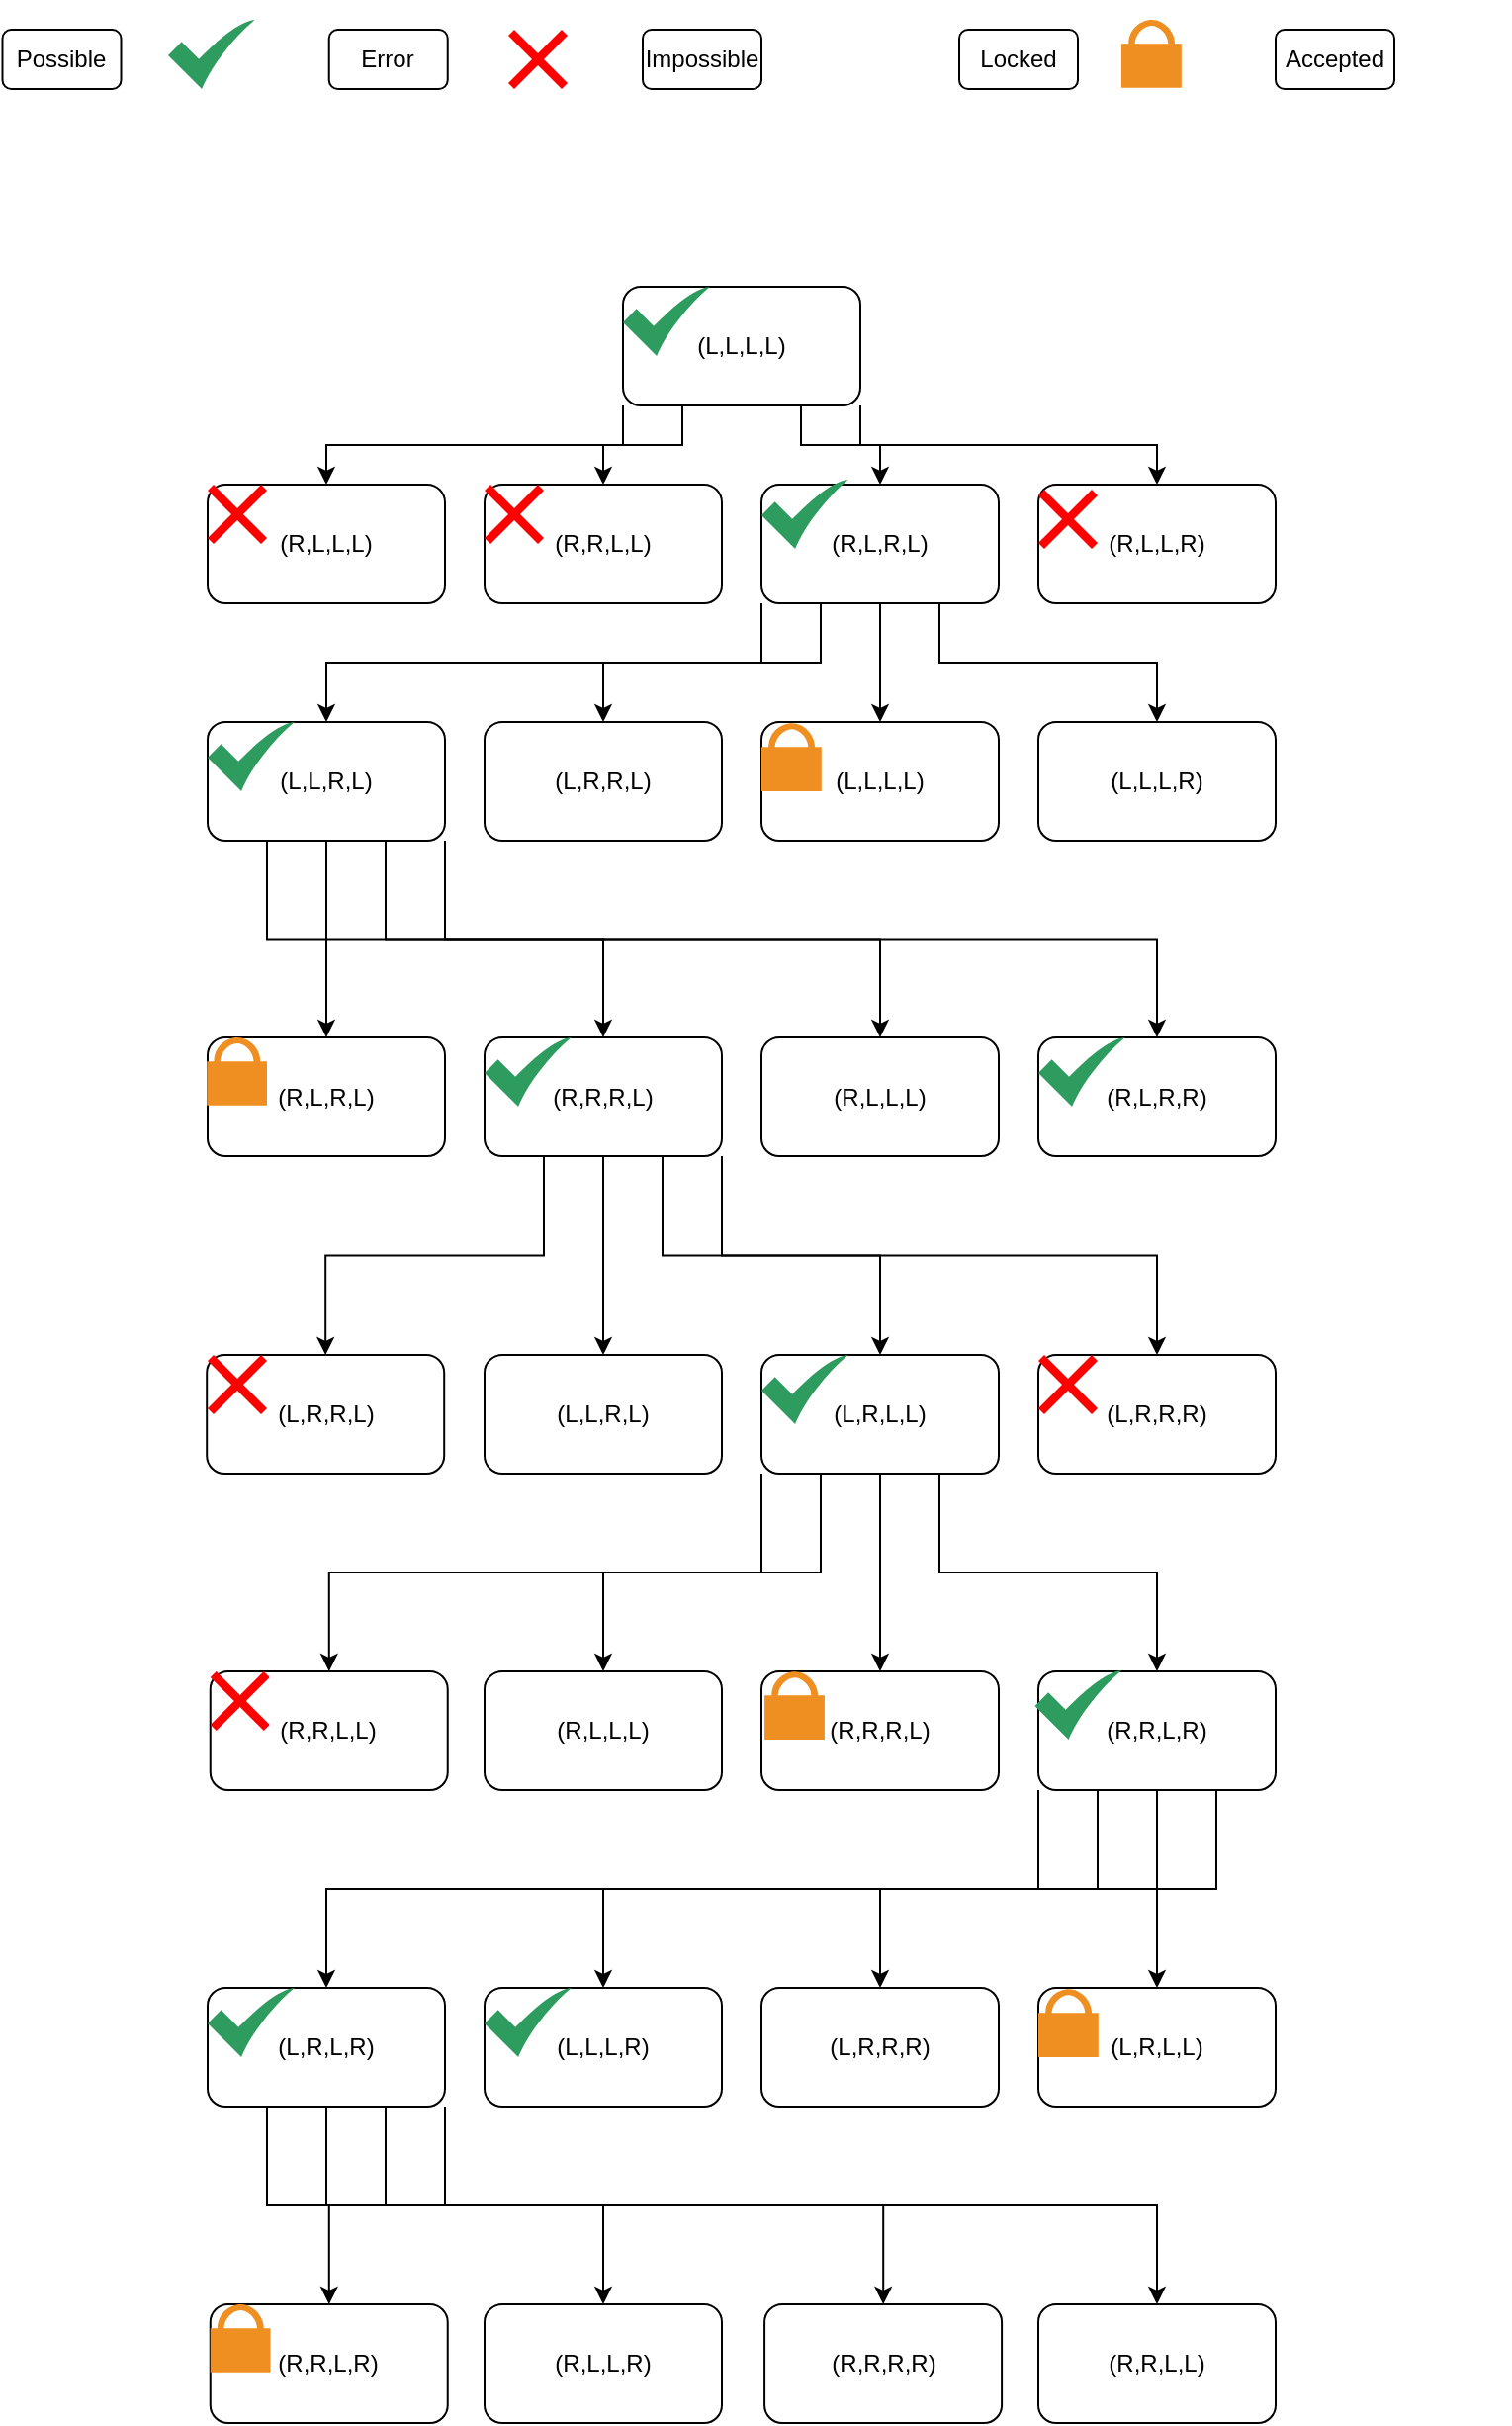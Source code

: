 <mxfile version="24.3.0" type="device">
  <diagram name="Página-1" id="BEwjVOOAurdtXQaFy5y6">
    <mxGraphModel dx="1050" dy="599" grid="1" gridSize="10" guides="1" tooltips="1" connect="1" arrows="1" fold="1" page="1" pageScale="1" pageWidth="1169" pageHeight="827" math="0" shadow="0">
      <root>
        <mxCell id="0" />
        <mxCell id="1" parent="0" />
        <mxCell id="p0pZ76zp0IbwQSi0LVvc-6" style="edgeStyle=orthogonalEdgeStyle;rounded=0;orthogonalLoop=1;jettySize=auto;html=1;exitX=0;exitY=1;exitDx=0;exitDy=0;entryX=0.5;entryY=0;entryDx=0;entryDy=0;" edge="1" parent="1" source="p0pZ76zp0IbwQSi0LVvc-1" target="p0pZ76zp0IbwQSi0LVvc-2">
          <mxGeometry relative="1" as="geometry" />
        </mxCell>
        <mxCell id="p0pZ76zp0IbwQSi0LVvc-7" style="edgeStyle=orthogonalEdgeStyle;rounded=0;orthogonalLoop=1;jettySize=auto;html=1;exitX=0.25;exitY=1;exitDx=0;exitDy=0;entryX=0.5;entryY=0;entryDx=0;entryDy=0;" edge="1" parent="1" source="p0pZ76zp0IbwQSi0LVvc-1" target="p0pZ76zp0IbwQSi0LVvc-3">
          <mxGeometry relative="1" as="geometry" />
        </mxCell>
        <mxCell id="p0pZ76zp0IbwQSi0LVvc-8" style="edgeStyle=orthogonalEdgeStyle;rounded=0;orthogonalLoop=1;jettySize=auto;html=1;exitX=0.75;exitY=1;exitDx=0;exitDy=0;entryX=0.5;entryY=0;entryDx=0;entryDy=0;" edge="1" parent="1" source="p0pZ76zp0IbwQSi0LVvc-1" target="p0pZ76zp0IbwQSi0LVvc-4">
          <mxGeometry relative="1" as="geometry" />
        </mxCell>
        <mxCell id="p0pZ76zp0IbwQSi0LVvc-9" style="edgeStyle=orthogonalEdgeStyle;rounded=0;orthogonalLoop=1;jettySize=auto;html=1;exitX=1;exitY=1;exitDx=0;exitDy=0;" edge="1" parent="1" source="p0pZ76zp0IbwQSi0LVvc-1" target="p0pZ76zp0IbwQSi0LVvc-5">
          <mxGeometry relative="1" as="geometry" />
        </mxCell>
        <mxCell id="p0pZ76zp0IbwQSi0LVvc-1" value="(L,L,L,L)" style="rounded=1;whiteSpace=wrap;html=1;" vertex="1" parent="1">
          <mxGeometry x="350" y="260" width="120" height="60" as="geometry" />
        </mxCell>
        <mxCell id="p0pZ76zp0IbwQSi0LVvc-2" value="(R,L,L,L)" style="rounded=1;whiteSpace=wrap;html=1;" vertex="1" parent="1">
          <mxGeometry x="140" y="360" width="120" height="60" as="geometry" />
        </mxCell>
        <mxCell id="p0pZ76zp0IbwQSi0LVvc-3" value="(R,R,L,L)" style="rounded=1;whiteSpace=wrap;html=1;" vertex="1" parent="1">
          <mxGeometry x="280" y="360" width="120" height="60" as="geometry" />
        </mxCell>
        <mxCell id="p0pZ76zp0IbwQSi0LVvc-28" style="edgeStyle=orthogonalEdgeStyle;rounded=0;orthogonalLoop=1;jettySize=auto;html=1;exitX=0;exitY=1;exitDx=0;exitDy=0;" edge="1" parent="1" source="p0pZ76zp0IbwQSi0LVvc-4" target="p0pZ76zp0IbwQSi0LVvc-17">
          <mxGeometry relative="1" as="geometry" />
        </mxCell>
        <mxCell id="p0pZ76zp0IbwQSi0LVvc-29" style="edgeStyle=orthogonalEdgeStyle;rounded=0;orthogonalLoop=1;jettySize=auto;html=1;exitX=0.5;exitY=1;exitDx=0;exitDy=0;" edge="1" parent="1" source="p0pZ76zp0IbwQSi0LVvc-4" target="p0pZ76zp0IbwQSi0LVvc-19">
          <mxGeometry relative="1" as="geometry" />
        </mxCell>
        <mxCell id="p0pZ76zp0IbwQSi0LVvc-30" style="edgeStyle=orthogonalEdgeStyle;rounded=0;orthogonalLoop=1;jettySize=auto;html=1;exitX=0.25;exitY=1;exitDx=0;exitDy=0;" edge="1" parent="1" source="p0pZ76zp0IbwQSi0LVvc-4" target="p0pZ76zp0IbwQSi0LVvc-18">
          <mxGeometry relative="1" as="geometry" />
        </mxCell>
        <mxCell id="p0pZ76zp0IbwQSi0LVvc-31" style="edgeStyle=orthogonalEdgeStyle;rounded=0;orthogonalLoop=1;jettySize=auto;html=1;exitX=0.75;exitY=1;exitDx=0;exitDy=0;" edge="1" parent="1" source="p0pZ76zp0IbwQSi0LVvc-4" target="p0pZ76zp0IbwQSi0LVvc-20">
          <mxGeometry relative="1" as="geometry" />
        </mxCell>
        <mxCell id="p0pZ76zp0IbwQSi0LVvc-4" value="(R,L,R,L)" style="rounded=1;whiteSpace=wrap;html=1;" vertex="1" parent="1">
          <mxGeometry x="420" y="360" width="120" height="60" as="geometry" />
        </mxCell>
        <mxCell id="p0pZ76zp0IbwQSi0LVvc-5" value="(R,L,L,R)" style="rounded=1;whiteSpace=wrap;html=1;" vertex="1" parent="1">
          <mxGeometry x="560" y="360" width="120" height="60" as="geometry" />
        </mxCell>
        <mxCell id="p0pZ76zp0IbwQSi0LVvc-11" value="" style="sketch=0;html=1;aspect=fixed;strokeColor=none;shadow=0;align=center;fillColor=#2D9C5E;verticalAlign=top;labelPosition=center;verticalLabelPosition=bottom;shape=mxgraph.gcp2.check" vertex="1" parent="1">
          <mxGeometry x="420" y="357.5" width="43.75" height="35" as="geometry" />
        </mxCell>
        <mxCell id="p0pZ76zp0IbwQSi0LVvc-13" value="" style="shape=mxgraph.mockup.markup.redX;fillColor=#ff0000;html=1;shadow=0;whiteSpace=wrap;strokeColor=none;" vertex="1" parent="1">
          <mxGeometry x="140" y="360" width="30" height="30" as="geometry" />
        </mxCell>
        <mxCell id="p0pZ76zp0IbwQSi0LVvc-14" value="" style="shape=mxgraph.mockup.markup.redX;fillColor=#ff0000;html=1;shadow=0;whiteSpace=wrap;strokeColor=none;" vertex="1" parent="1">
          <mxGeometry x="280" y="360" width="30" height="30" as="geometry" />
        </mxCell>
        <mxCell id="p0pZ76zp0IbwQSi0LVvc-15" value="" style="shape=mxgraph.mockup.markup.redX;fillColor=#ff0000;html=1;shadow=0;whiteSpace=wrap;strokeColor=none;" vertex="1" parent="1">
          <mxGeometry x="560" y="362.5" width="30" height="30" as="geometry" />
        </mxCell>
        <mxCell id="p0pZ76zp0IbwQSi0LVvc-16" value="" style="sketch=0;html=1;aspect=fixed;strokeColor=none;shadow=0;align=center;fillColor=#2D9C5E;verticalAlign=top;labelPosition=center;verticalLabelPosition=bottom;shape=mxgraph.gcp2.check" vertex="1" parent="1">
          <mxGeometry x="350" y="260" width="43.75" height="35" as="geometry" />
        </mxCell>
        <mxCell id="p0pZ76zp0IbwQSi0LVvc-43" style="edgeStyle=orthogonalEdgeStyle;rounded=0;orthogonalLoop=1;jettySize=auto;html=1;exitX=1;exitY=1;exitDx=0;exitDy=0;" edge="1" parent="1" source="p0pZ76zp0IbwQSi0LVvc-17" target="p0pZ76zp0IbwQSi0LVvc-41">
          <mxGeometry relative="1" as="geometry" />
        </mxCell>
        <mxCell id="p0pZ76zp0IbwQSi0LVvc-44" style="edgeStyle=orthogonalEdgeStyle;rounded=0;orthogonalLoop=1;jettySize=auto;html=1;exitX=0.75;exitY=1;exitDx=0;exitDy=0;" edge="1" parent="1" source="p0pZ76zp0IbwQSi0LVvc-17" target="p0pZ76zp0IbwQSi0LVvc-40">
          <mxGeometry relative="1" as="geometry" />
        </mxCell>
        <mxCell id="p0pZ76zp0IbwQSi0LVvc-45" style="edgeStyle=orthogonalEdgeStyle;rounded=0;orthogonalLoop=1;jettySize=auto;html=1;exitX=0.5;exitY=1;exitDx=0;exitDy=0;" edge="1" parent="1" source="p0pZ76zp0IbwQSi0LVvc-17" target="p0pZ76zp0IbwQSi0LVvc-39">
          <mxGeometry relative="1" as="geometry" />
        </mxCell>
        <mxCell id="p0pZ76zp0IbwQSi0LVvc-46" style="edgeStyle=orthogonalEdgeStyle;rounded=0;orthogonalLoop=1;jettySize=auto;html=1;exitX=0.25;exitY=1;exitDx=0;exitDy=0;" edge="1" parent="1" source="p0pZ76zp0IbwQSi0LVvc-17" target="p0pZ76zp0IbwQSi0LVvc-38">
          <mxGeometry relative="1" as="geometry" />
        </mxCell>
        <mxCell id="p0pZ76zp0IbwQSi0LVvc-17" value="(L,L,R,L)" style="rounded=1;whiteSpace=wrap;html=1;" vertex="1" parent="1">
          <mxGeometry x="140" y="480" width="120" height="60" as="geometry" />
        </mxCell>
        <mxCell id="p0pZ76zp0IbwQSi0LVvc-18" value="(L,R,R,L)" style="rounded=1;whiteSpace=wrap;html=1;" vertex="1" parent="1">
          <mxGeometry x="280" y="480" width="120" height="60" as="geometry" />
        </mxCell>
        <mxCell id="p0pZ76zp0IbwQSi0LVvc-19" value="(L,L,L,L)" style="rounded=1;whiteSpace=wrap;html=1;" vertex="1" parent="1">
          <mxGeometry x="420" y="480" width="120" height="60" as="geometry" />
        </mxCell>
        <mxCell id="p0pZ76zp0IbwQSi0LVvc-20" value="(L,L,L,R)" style="rounded=1;whiteSpace=wrap;html=1;" vertex="1" parent="1">
          <mxGeometry x="560" y="480" width="120" height="60" as="geometry" />
        </mxCell>
        <mxCell id="p0pZ76zp0IbwQSi0LVvc-21" value="" style="sketch=0;html=1;aspect=fixed;strokeColor=none;shadow=0;align=center;fillColor=#2D9C5E;verticalAlign=top;labelPosition=center;verticalLabelPosition=bottom;shape=mxgraph.gcp2.check" vertex="1" parent="1">
          <mxGeometry x="120" y="125" width="43.75" height="35" as="geometry" />
        </mxCell>
        <mxCell id="p0pZ76zp0IbwQSi0LVvc-23" value="Possible" style="rounded=1;whiteSpace=wrap;html=1;" vertex="1" parent="1">
          <mxGeometry x="36.25" y="130" width="60" height="30" as="geometry" />
        </mxCell>
        <mxCell id="p0pZ76zp0IbwQSi0LVvc-24" value="Impossible" style="rounded=1;whiteSpace=wrap;html=1;" vertex="1" parent="1">
          <mxGeometry x="360" y="130" width="60" height="30" as="geometry" />
        </mxCell>
        <mxCell id="p0pZ76zp0IbwQSi0LVvc-25" value="Error" style="rounded=1;whiteSpace=wrap;html=1;" vertex="1" parent="1">
          <mxGeometry x="201.37" y="130" width="60" height="30" as="geometry" />
        </mxCell>
        <mxCell id="p0pZ76zp0IbwQSi0LVvc-26" value="" style="shape=mxgraph.mockup.markup.redX;fillColor=#ff0000;html=1;shadow=0;whiteSpace=wrap;strokeColor=none;" vertex="1" parent="1">
          <mxGeometry x="292" y="130" width="30" height="30" as="geometry" />
        </mxCell>
        <mxCell id="p0pZ76zp0IbwQSi0LVvc-27" value="" style="shape=image;html=1;verticalAlign=top;verticalLabelPosition=bottom;labelBackgroundColor=#ffffff;imageAspect=0;aspect=fixed;image=https://cdn1.iconfinder.com/data/icons/unicons-line-vol-3/24/exclamation-128.png" vertex="1" parent="1">
          <mxGeometry x="420" y="115.5" width="54" height="54" as="geometry" />
        </mxCell>
        <mxCell id="p0pZ76zp0IbwQSi0LVvc-32" value="" style="sketch=0;html=1;aspect=fixed;strokeColor=none;shadow=0;align=center;fillColor=#2D9C5E;verticalAlign=top;labelPosition=center;verticalLabelPosition=bottom;shape=mxgraph.gcp2.check" vertex="1" parent="1">
          <mxGeometry x="140" y="480" width="43.75" height="35" as="geometry" />
        </mxCell>
        <mxCell id="p0pZ76zp0IbwQSi0LVvc-33" value="" style="shape=image;html=1;verticalAlign=top;verticalLabelPosition=bottom;labelBackgroundColor=#ffffff;imageAspect=0;aspect=fixed;image=https://cdn1.iconfinder.com/data/icons/unicons-line-vol-3/24/exclamation-128.png" vertex="1" parent="1">
          <mxGeometry x="268" y="470.5" width="54" height="54" as="geometry" />
        </mxCell>
        <mxCell id="p0pZ76zp0IbwQSi0LVvc-34" value="" style="shape=image;html=1;verticalAlign=top;verticalLabelPosition=bottom;labelBackgroundColor=#ffffff;imageAspect=0;aspect=fixed;image=https://cdn1.iconfinder.com/data/icons/unicons-line-vol-3/24/exclamation-128.png" vertex="1" parent="1">
          <mxGeometry x="548" y="470.5" width="54" height="54" as="geometry" />
        </mxCell>
        <mxCell id="p0pZ76zp0IbwQSi0LVvc-35" value="" style="shadow=0;dashed=0;html=1;strokeColor=none;fillColor=#EF8F21;labelPosition=center;verticalLabelPosition=bottom;verticalAlign=top;align=center;outlineConnect=0;shape=mxgraph.veeam.locked;" vertex="1" parent="1">
          <mxGeometry x="602" y="125" width="30.4" height="34.4" as="geometry" />
        </mxCell>
        <mxCell id="p0pZ76zp0IbwQSi0LVvc-36" value="Locked" style="rounded=1;whiteSpace=wrap;html=1;" vertex="1" parent="1">
          <mxGeometry x="520" y="130" width="60" height="30" as="geometry" />
        </mxCell>
        <mxCell id="p0pZ76zp0IbwQSi0LVvc-37" value="" style="shadow=0;dashed=0;html=1;strokeColor=none;fillColor=#EF8F21;labelPosition=center;verticalLabelPosition=bottom;verticalAlign=top;align=center;outlineConnect=0;shape=mxgraph.veeam.locked;" vertex="1" parent="1">
          <mxGeometry x="420" y="480.6" width="30.4" height="34.4" as="geometry" />
        </mxCell>
        <mxCell id="p0pZ76zp0IbwQSi0LVvc-38" value="(R,L,R,L)" style="rounded=1;whiteSpace=wrap;html=1;" vertex="1" parent="1">
          <mxGeometry x="140" y="639.5" width="120" height="60" as="geometry" />
        </mxCell>
        <mxCell id="p0pZ76zp0IbwQSi0LVvc-54" style="edgeStyle=orthogonalEdgeStyle;rounded=0;orthogonalLoop=1;jettySize=auto;html=1;exitX=0.5;exitY=1;exitDx=0;exitDy=0;" edge="1" parent="1" source="p0pZ76zp0IbwQSi0LVvc-39" target="p0pZ76zp0IbwQSi0LVvc-50">
          <mxGeometry relative="1" as="geometry" />
        </mxCell>
        <mxCell id="p0pZ76zp0IbwQSi0LVvc-55" style="edgeStyle=orthogonalEdgeStyle;rounded=0;orthogonalLoop=1;jettySize=auto;html=1;exitX=0.25;exitY=1;exitDx=0;exitDy=0;" edge="1" parent="1" source="p0pZ76zp0IbwQSi0LVvc-39" target="p0pZ76zp0IbwQSi0LVvc-51">
          <mxGeometry relative="1" as="geometry" />
        </mxCell>
        <mxCell id="p0pZ76zp0IbwQSi0LVvc-56" style="edgeStyle=orthogonalEdgeStyle;rounded=0;orthogonalLoop=1;jettySize=auto;html=1;exitX=0.75;exitY=1;exitDx=0;exitDy=0;" edge="1" parent="1" source="p0pZ76zp0IbwQSi0LVvc-39" target="p0pZ76zp0IbwQSi0LVvc-52">
          <mxGeometry relative="1" as="geometry" />
        </mxCell>
        <mxCell id="p0pZ76zp0IbwQSi0LVvc-57" style="edgeStyle=orthogonalEdgeStyle;rounded=0;orthogonalLoop=1;jettySize=auto;html=1;exitX=1;exitY=1;exitDx=0;exitDy=0;" edge="1" parent="1" source="p0pZ76zp0IbwQSi0LVvc-39" target="p0pZ76zp0IbwQSi0LVvc-53">
          <mxGeometry relative="1" as="geometry" />
        </mxCell>
        <mxCell id="p0pZ76zp0IbwQSi0LVvc-39" value="(R,R,R,L)" style="rounded=1;whiteSpace=wrap;html=1;" vertex="1" parent="1">
          <mxGeometry x="280" y="639.5" width="120" height="60" as="geometry" />
        </mxCell>
        <mxCell id="p0pZ76zp0IbwQSi0LVvc-40" value="(R,L,L,L)" style="rounded=1;whiteSpace=wrap;html=1;" vertex="1" parent="1">
          <mxGeometry x="420" y="639.5" width="120" height="60" as="geometry" />
        </mxCell>
        <mxCell id="p0pZ76zp0IbwQSi0LVvc-41" value="(R,L,R,R)" style="rounded=1;whiteSpace=wrap;html=1;" vertex="1" parent="1">
          <mxGeometry x="560" y="639.5" width="120" height="60" as="geometry" />
        </mxCell>
        <mxCell id="p0pZ76zp0IbwQSi0LVvc-42" value="" style="shadow=0;dashed=0;html=1;strokeColor=none;fillColor=#EF8F21;labelPosition=center;verticalLabelPosition=bottom;verticalAlign=top;align=center;outlineConnect=0;shape=mxgraph.veeam.locked;" vertex="1" parent="1">
          <mxGeometry x="139.6" y="639.5" width="30.4" height="34.4" as="geometry" />
        </mxCell>
        <mxCell id="p0pZ76zp0IbwQSi0LVvc-47" value="" style="sketch=0;html=1;aspect=fixed;strokeColor=none;shadow=0;align=center;fillColor=#2D9C5E;verticalAlign=top;labelPosition=center;verticalLabelPosition=bottom;shape=mxgraph.gcp2.check" vertex="1" parent="1">
          <mxGeometry x="280" y="639.5" width="43.75" height="35" as="geometry" />
        </mxCell>
        <mxCell id="p0pZ76zp0IbwQSi0LVvc-48" value="" style="shape=image;html=1;verticalAlign=top;verticalLabelPosition=bottom;labelBackgroundColor=#ffffff;imageAspect=0;aspect=fixed;image=https://cdn1.iconfinder.com/data/icons/unicons-line-vol-3/24/exclamation-128.png" vertex="1" parent="1">
          <mxGeometry x="409.75" y="630" width="54" height="54" as="geometry" />
        </mxCell>
        <mxCell id="p0pZ76zp0IbwQSi0LVvc-49" value="" style="sketch=0;html=1;aspect=fixed;strokeColor=none;shadow=0;align=center;fillColor=#2D9C5E;verticalAlign=top;labelPosition=center;verticalLabelPosition=bottom;shape=mxgraph.gcp2.check" vertex="1" parent="1">
          <mxGeometry x="560" y="639.5" width="43.75" height="35" as="geometry" />
        </mxCell>
        <mxCell id="p0pZ76zp0IbwQSi0LVvc-50" value="(L,L,R,L)" style="rounded=1;whiteSpace=wrap;html=1;" vertex="1" parent="1">
          <mxGeometry x="280" y="800" width="120" height="60" as="geometry" />
        </mxCell>
        <mxCell id="p0pZ76zp0IbwQSi0LVvc-51" value="(L,R,R,L)" style="rounded=1;whiteSpace=wrap;html=1;" vertex="1" parent="1">
          <mxGeometry x="139.6" y="800" width="120" height="60" as="geometry" />
        </mxCell>
        <mxCell id="p0pZ76zp0IbwQSi0LVvc-69" style="edgeStyle=orthogonalEdgeStyle;rounded=0;orthogonalLoop=1;jettySize=auto;html=1;exitX=0.5;exitY=1;exitDx=0;exitDy=0;entryX=0.5;entryY=0;entryDx=0;entryDy=0;" edge="1" parent="1" source="p0pZ76zp0IbwQSi0LVvc-52" target="p0pZ76zp0IbwQSi0LVvc-64">
          <mxGeometry relative="1" as="geometry" />
        </mxCell>
        <mxCell id="p0pZ76zp0IbwQSi0LVvc-70" style="edgeStyle=orthogonalEdgeStyle;rounded=0;orthogonalLoop=1;jettySize=auto;html=1;exitX=0.75;exitY=1;exitDx=0;exitDy=0;" edge="1" parent="1" source="p0pZ76zp0IbwQSi0LVvc-52" target="p0pZ76zp0IbwQSi0LVvc-68">
          <mxGeometry relative="1" as="geometry" />
        </mxCell>
        <mxCell id="p0pZ76zp0IbwQSi0LVvc-71" style="edgeStyle=orthogonalEdgeStyle;rounded=0;orthogonalLoop=1;jettySize=auto;html=1;exitX=0.25;exitY=1;exitDx=0;exitDy=0;" edge="1" parent="1" source="p0pZ76zp0IbwQSi0LVvc-52" target="p0pZ76zp0IbwQSi0LVvc-65">
          <mxGeometry relative="1" as="geometry" />
        </mxCell>
        <mxCell id="p0pZ76zp0IbwQSi0LVvc-72" style="edgeStyle=orthogonalEdgeStyle;rounded=0;orthogonalLoop=1;jettySize=auto;html=1;exitX=0;exitY=1;exitDx=0;exitDy=0;" edge="1" parent="1" source="p0pZ76zp0IbwQSi0LVvc-52" target="p0pZ76zp0IbwQSi0LVvc-66">
          <mxGeometry relative="1" as="geometry" />
        </mxCell>
        <mxCell id="p0pZ76zp0IbwQSi0LVvc-52" value="(L,R,L,L)" style="rounded=1;whiteSpace=wrap;html=1;" vertex="1" parent="1">
          <mxGeometry x="420" y="800" width="120" height="60" as="geometry" />
        </mxCell>
        <mxCell id="p0pZ76zp0IbwQSi0LVvc-53" value="(L,R,R,R)" style="rounded=1;whiteSpace=wrap;html=1;" vertex="1" parent="1">
          <mxGeometry x="560" y="800" width="120" height="60" as="geometry" />
        </mxCell>
        <mxCell id="p0pZ76zp0IbwQSi0LVvc-58" value="" style="shape=mxgraph.mockup.markup.redX;fillColor=#ff0000;html=1;shadow=0;whiteSpace=wrap;strokeColor=none;" vertex="1" parent="1">
          <mxGeometry x="140" y="800" width="30" height="30" as="geometry" />
        </mxCell>
        <mxCell id="p0pZ76zp0IbwQSi0LVvc-60" value="" style="shape=image;html=1;verticalAlign=top;verticalLabelPosition=bottom;labelBackgroundColor=#ffffff;imageAspect=0;aspect=fixed;image=https://cdn1.iconfinder.com/data/icons/unicons-line-vol-3/24/exclamation-128.png" vertex="1" parent="1">
          <mxGeometry x="274.88" y="790" width="54" height="54" as="geometry" />
        </mxCell>
        <mxCell id="p0pZ76zp0IbwQSi0LVvc-61" value="" style="sketch=0;html=1;aspect=fixed;strokeColor=none;shadow=0;align=center;fillColor=#2D9C5E;verticalAlign=top;labelPosition=center;verticalLabelPosition=bottom;shape=mxgraph.gcp2.check" vertex="1" parent="1">
          <mxGeometry x="420" y="800" width="43.75" height="35" as="geometry" />
        </mxCell>
        <mxCell id="p0pZ76zp0IbwQSi0LVvc-63" value="" style="shape=mxgraph.mockup.markup.redX;fillColor=#ff0000;html=1;shadow=0;whiteSpace=wrap;strokeColor=none;" vertex="1" parent="1">
          <mxGeometry x="560" y="800" width="30" height="30" as="geometry" />
        </mxCell>
        <mxCell id="p0pZ76zp0IbwQSi0LVvc-64" value="(R,R,R,L)" style="rounded=1;whiteSpace=wrap;html=1;" vertex="1" parent="1">
          <mxGeometry x="420" y="960" width="120" height="60" as="geometry" />
        </mxCell>
        <mxCell id="p0pZ76zp0IbwQSi0LVvc-65" value="(R,L,L,L)" style="rounded=1;whiteSpace=wrap;html=1;" vertex="1" parent="1">
          <mxGeometry x="280" y="960" width="120" height="60" as="geometry" />
        </mxCell>
        <mxCell id="p0pZ76zp0IbwQSi0LVvc-66" value="(R,R,L,L)" style="rounded=1;whiteSpace=wrap;html=1;" vertex="1" parent="1">
          <mxGeometry x="141.37" y="960" width="120" height="60" as="geometry" />
        </mxCell>
        <mxCell id="p0pZ76zp0IbwQSi0LVvc-82" style="edgeStyle=orthogonalEdgeStyle;rounded=0;orthogonalLoop=1;jettySize=auto;html=1;exitX=0;exitY=1;exitDx=0;exitDy=0;" edge="1" parent="1" source="p0pZ76zp0IbwQSi0LVvc-68" target="p0pZ76zp0IbwQSi0LVvc-81">
          <mxGeometry relative="1" as="geometry" />
        </mxCell>
        <mxCell id="p0pZ76zp0IbwQSi0LVvc-83" style="edgeStyle=orthogonalEdgeStyle;rounded=0;orthogonalLoop=1;jettySize=auto;html=1;exitX=0.25;exitY=1;exitDx=0;exitDy=0;" edge="1" parent="1" source="p0pZ76zp0IbwQSi0LVvc-68" target="p0pZ76zp0IbwQSi0LVvc-80">
          <mxGeometry relative="1" as="geometry" />
        </mxCell>
        <mxCell id="p0pZ76zp0IbwQSi0LVvc-84" style="edgeStyle=orthogonalEdgeStyle;rounded=0;orthogonalLoop=1;jettySize=auto;html=1;exitX=0.5;exitY=1;exitDx=0;exitDy=0;" edge="1" parent="1" source="p0pZ76zp0IbwQSi0LVvc-68" target="p0pZ76zp0IbwQSi0LVvc-79">
          <mxGeometry relative="1" as="geometry" />
        </mxCell>
        <mxCell id="p0pZ76zp0IbwQSi0LVvc-85" style="edgeStyle=orthogonalEdgeStyle;rounded=0;orthogonalLoop=1;jettySize=auto;html=1;exitX=0.75;exitY=1;exitDx=0;exitDy=0;entryX=0.5;entryY=0;entryDx=0;entryDy=0;" edge="1" parent="1" source="p0pZ76zp0IbwQSi0LVvc-68" target="p0pZ76zp0IbwQSi0LVvc-78">
          <mxGeometry relative="1" as="geometry" />
        </mxCell>
        <mxCell id="p0pZ76zp0IbwQSi0LVvc-68" value="(R,R,L,R)" style="rounded=1;whiteSpace=wrap;html=1;" vertex="1" parent="1">
          <mxGeometry x="560" y="960" width="120" height="60" as="geometry" />
        </mxCell>
        <mxCell id="p0pZ76zp0IbwQSi0LVvc-73" value="" style="shape=mxgraph.mockup.markup.redX;fillColor=#ff0000;html=1;shadow=0;whiteSpace=wrap;strokeColor=none;" vertex="1" parent="1">
          <mxGeometry x="141.37" y="960" width="30" height="30" as="geometry" />
        </mxCell>
        <mxCell id="p0pZ76zp0IbwQSi0LVvc-74" value="" style="shape=image;html=1;verticalAlign=top;verticalLabelPosition=bottom;labelBackgroundColor=#ffffff;imageAspect=0;aspect=fixed;image=https://cdn1.iconfinder.com/data/icons/unicons-line-vol-3/24/exclamation-128.png" vertex="1" parent="1">
          <mxGeometry x="269.75" y="950" width="54" height="54" as="geometry" />
        </mxCell>
        <mxCell id="p0pZ76zp0IbwQSi0LVvc-76" value="" style="sketch=0;html=1;aspect=fixed;strokeColor=none;shadow=0;align=center;fillColor=#2D9C5E;verticalAlign=top;labelPosition=center;verticalLabelPosition=bottom;shape=mxgraph.gcp2.check" vertex="1" parent="1">
          <mxGeometry x="558.25" y="959.5" width="43.75" height="35" as="geometry" />
        </mxCell>
        <mxCell id="p0pZ76zp0IbwQSi0LVvc-77" value="" style="shadow=0;dashed=0;html=1;strokeColor=none;fillColor=#EF8F21;labelPosition=center;verticalLabelPosition=bottom;verticalAlign=top;align=center;outlineConnect=0;shape=mxgraph.veeam.locked;" vertex="1" parent="1">
          <mxGeometry x="421.55" y="960.1" width="30.4" height="34.4" as="geometry" />
        </mxCell>
        <mxCell id="p0pZ76zp0IbwQSi0LVvc-78" value="(L,R,L,L)" style="rounded=1;whiteSpace=wrap;html=1;" vertex="1" parent="1">
          <mxGeometry x="560" y="1120" width="120" height="60" as="geometry" />
        </mxCell>
        <mxCell id="p0pZ76zp0IbwQSi0LVvc-79" value="(L,R,R,R)" style="rounded=1;whiteSpace=wrap;html=1;" vertex="1" parent="1">
          <mxGeometry x="420" y="1120" width="120" height="60" as="geometry" />
        </mxCell>
        <mxCell id="p0pZ76zp0IbwQSi0LVvc-80" value="(L,L,L,R)" style="rounded=1;whiteSpace=wrap;html=1;" vertex="1" parent="1">
          <mxGeometry x="280" y="1120" width="120" height="60" as="geometry" />
        </mxCell>
        <mxCell id="p0pZ76zp0IbwQSi0LVvc-94" style="edgeStyle=orthogonalEdgeStyle;rounded=0;orthogonalLoop=1;jettySize=auto;html=1;exitX=1;exitY=1;exitDx=0;exitDy=0;" edge="1" parent="1" source="p0pZ76zp0IbwQSi0LVvc-81" target="p0pZ76zp0IbwQSi0LVvc-93">
          <mxGeometry relative="1" as="geometry" />
        </mxCell>
        <mxCell id="p0pZ76zp0IbwQSi0LVvc-95" style="edgeStyle=orthogonalEdgeStyle;rounded=0;orthogonalLoop=1;jettySize=auto;html=1;exitX=0.75;exitY=1;exitDx=0;exitDy=0;" edge="1" parent="1" source="p0pZ76zp0IbwQSi0LVvc-81" target="p0pZ76zp0IbwQSi0LVvc-92">
          <mxGeometry relative="1" as="geometry" />
        </mxCell>
        <mxCell id="p0pZ76zp0IbwQSi0LVvc-96" style="edgeStyle=orthogonalEdgeStyle;rounded=0;orthogonalLoop=1;jettySize=auto;html=1;exitX=0.5;exitY=1;exitDx=0;exitDy=0;" edge="1" parent="1" source="p0pZ76zp0IbwQSi0LVvc-81" target="p0pZ76zp0IbwQSi0LVvc-91">
          <mxGeometry relative="1" as="geometry" />
        </mxCell>
        <mxCell id="p0pZ76zp0IbwQSi0LVvc-97" style="edgeStyle=orthogonalEdgeStyle;rounded=0;orthogonalLoop=1;jettySize=auto;html=1;exitX=0.25;exitY=1;exitDx=0;exitDy=0;" edge="1" parent="1" source="p0pZ76zp0IbwQSi0LVvc-81" target="p0pZ76zp0IbwQSi0LVvc-90">
          <mxGeometry relative="1" as="geometry" />
        </mxCell>
        <mxCell id="p0pZ76zp0IbwQSi0LVvc-81" value="(L,R,L,R)" style="rounded=1;whiteSpace=wrap;html=1;" vertex="1" parent="1">
          <mxGeometry x="140" y="1120" width="120" height="60" as="geometry" />
        </mxCell>
        <mxCell id="p0pZ76zp0IbwQSi0LVvc-86" value="" style="sketch=0;html=1;aspect=fixed;strokeColor=none;shadow=0;align=center;fillColor=#2D9C5E;verticalAlign=top;labelPosition=center;verticalLabelPosition=bottom;shape=mxgraph.gcp2.check" vertex="1" parent="1">
          <mxGeometry x="140" y="1120" width="43.75" height="35" as="geometry" />
        </mxCell>
        <mxCell id="p0pZ76zp0IbwQSi0LVvc-87" value="" style="sketch=0;html=1;aspect=fixed;strokeColor=none;shadow=0;align=center;fillColor=#2D9C5E;verticalAlign=top;labelPosition=center;verticalLabelPosition=bottom;shape=mxgraph.gcp2.check" vertex="1" parent="1">
          <mxGeometry x="280" y="1120" width="43.75" height="35" as="geometry" />
        </mxCell>
        <mxCell id="p0pZ76zp0IbwQSi0LVvc-88" value="" style="shape=image;html=1;verticalAlign=top;verticalLabelPosition=bottom;labelBackgroundColor=#ffffff;imageAspect=0;aspect=fixed;image=https://cdn1.iconfinder.com/data/icons/unicons-line-vol-3/24/exclamation-128.png" vertex="1" parent="1">
          <mxGeometry x="414.88" y="1110.5" width="54" height="54" as="geometry" />
        </mxCell>
        <mxCell id="p0pZ76zp0IbwQSi0LVvc-89" value="" style="shadow=0;dashed=0;html=1;strokeColor=none;fillColor=#EF8F21;labelPosition=center;verticalLabelPosition=bottom;verticalAlign=top;align=center;outlineConnect=0;shape=mxgraph.veeam.locked;" vertex="1" parent="1">
          <mxGeometry x="560.0" y="1120.6" width="30.4" height="34.4" as="geometry" />
        </mxCell>
        <mxCell id="p0pZ76zp0IbwQSi0LVvc-90" value="(R,R,L,R)" style="rounded=1;whiteSpace=wrap;html=1;" vertex="1" parent="1">
          <mxGeometry x="141.37" y="1280" width="120" height="60" as="geometry" />
        </mxCell>
        <mxCell id="p0pZ76zp0IbwQSi0LVvc-91" value="(R,L,L,R)" style="rounded=1;whiteSpace=wrap;html=1;" vertex="1" parent="1">
          <mxGeometry x="280" y="1280" width="120" height="60" as="geometry" />
        </mxCell>
        <mxCell id="p0pZ76zp0IbwQSi0LVvc-92" value="(R,R,R,R)" style="rounded=1;whiteSpace=wrap;html=1;" vertex="1" parent="1">
          <mxGeometry x="421.55" y="1280" width="120" height="60" as="geometry" />
        </mxCell>
        <mxCell id="p0pZ76zp0IbwQSi0LVvc-93" value="(R,R,L,L)" style="rounded=1;whiteSpace=wrap;html=1;" vertex="1" parent="1">
          <mxGeometry x="560" y="1280" width="120" height="60" as="geometry" />
        </mxCell>
        <mxCell id="p0pZ76zp0IbwQSi0LVvc-98" value="" style="shadow=0;dashed=0;html=1;strokeColor=none;fillColor=#EF8F21;labelPosition=center;verticalLabelPosition=bottom;verticalAlign=top;align=center;outlineConnect=0;shape=mxgraph.veeam.locked;" vertex="1" parent="1">
          <mxGeometry x="141.37" y="1280" width="30.4" height="34.4" as="geometry" />
        </mxCell>
        <mxCell id="p0pZ76zp0IbwQSi0LVvc-99" value="" style="shape=image;html=1;verticalAlign=top;verticalLabelPosition=bottom;labelBackgroundColor=#ffffff;imageAspect=0;aspect=fixed;image=https://cdn1.iconfinder.com/data/icons/unicons-line-vol-3/24/exclamation-128.png" vertex="1" parent="1">
          <mxGeometry x="268" y="1270.2" width="54" height="54" as="geometry" />
        </mxCell>
        <mxCell id="p0pZ76zp0IbwQSi0LVvc-101" value="" style="shape=image;html=1;verticalAlign=top;verticalLabelPosition=bottom;labelBackgroundColor=#ffffff;imageAspect=0;aspect=fixed;image=https://cdn4.iconfinder.com/data/icons/aiga-symbol-signs/441/aiga_cashier-128.png" vertex="1" parent="1">
          <mxGeometry x="760" y="126" width="38" height="38" as="geometry" />
        </mxCell>
        <mxCell id="p0pZ76zp0IbwQSi0LVvc-102" value="Accepted" style="rounded=1;whiteSpace=wrap;html=1;" vertex="1" parent="1">
          <mxGeometry x="680" y="130" width="60" height="30" as="geometry" />
        </mxCell>
        <mxCell id="p0pZ76zp0IbwQSi0LVvc-103" value="" style="shape=image;html=1;verticalAlign=top;verticalLabelPosition=bottom;labelBackgroundColor=#ffffff;imageAspect=0;aspect=fixed;image=https://cdn4.iconfinder.com/data/icons/aiga-symbol-signs/441/aiga_cashier-128.png" vertex="1" parent="1">
          <mxGeometry x="422.75" y="1296" width="28" height="28" as="geometry" />
        </mxCell>
      </root>
    </mxGraphModel>
  </diagram>
</mxfile>
